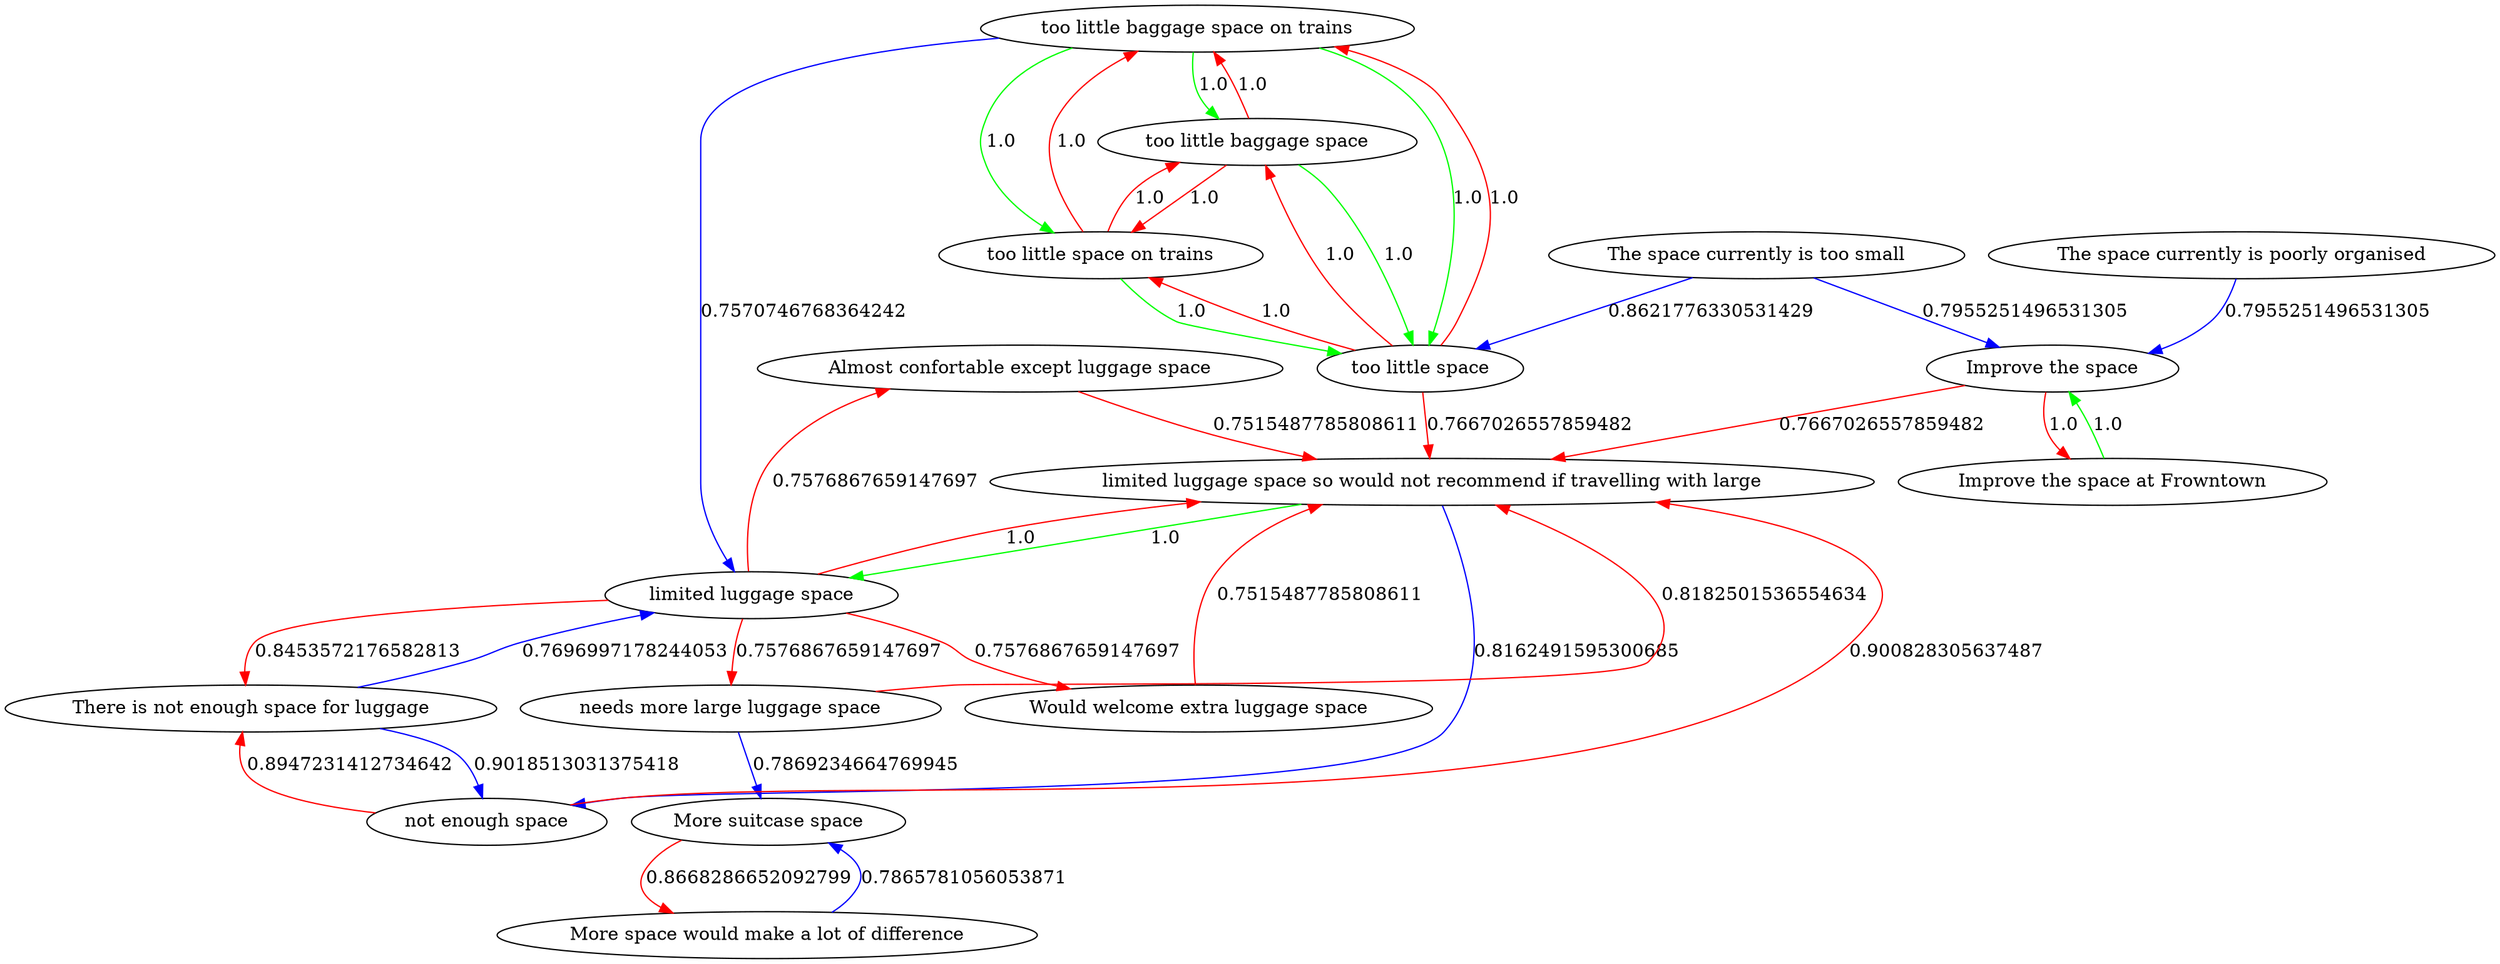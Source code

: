 digraph rawGraph {
"Almost confortable except luggage space";"Improve the space at Frowntown";"Improve the space";"More space would make a lot of difference";"More suitcase space";"The space currently is poorly organised";"The space currently is too small";"There is not enough space for luggage";"Would welcome extra luggage space";"limited luggage space so would not recommend if travelling with large";"limited luggage space";"needs more large luggage space";"not enough space";"too little baggage space on trains";"too little baggage space";"too little space";"too little space on trains";"Improve the space at Frowntown" -> "Improve the space" [label=1.0] [color=green]
"Improve the space" -> "Improve the space at Frowntown" [label=1.0] [color=red]
"More space would make a lot of difference" -> "More suitcase space" [label=0.7865781056053871] [color=blue]
"More suitcase space" -> "More space would make a lot of difference" [label=0.8668286652092799] [color=red]
"The space currently is poorly organised" -> "Improve the space" [label=0.7955251496531305] [color=blue]
"The space currently is too small" -> "Improve the space" [label=0.7955251496531305] [color=blue]
"limited luggage space so would not recommend if travelling with large" -> "limited luggage space" [label=1.0] [color=green]
"limited luggage space" -> "limited luggage space so would not recommend if travelling with large" [label=1.0] [color=red]
"Almost confortable except luggage space" -> "limited luggage space so would not recommend if travelling with large" [label=0.7515487785808611] [color=red]
"Improve the space" -> "limited luggage space so would not recommend if travelling with large" [label=0.7667026557859482] [color=red]
"There is not enough space for luggage" -> "limited luggage space" [label=0.7696997178244053] [color=blue]
"Would welcome extra luggage space" -> "limited luggage space so would not recommend if travelling with large" [label=0.7515487785808611] [color=red]
"limited luggage space" -> "Almost confortable except luggage space" [label=0.7576867659147697] [color=red]
"limited luggage space" -> "There is not enough space for luggage" [label=0.8453572176582813] [color=red]
"limited luggage space" -> "Would welcome extra luggage space" [label=0.7576867659147697] [color=red]
"limited luggage space" -> "needs more large luggage space" [label=0.7576867659147697] [color=red]
"needs more large luggage space" -> "More suitcase space" [label=0.7869234664769945] [color=blue]
"needs more large luggage space" -> "limited luggage space so would not recommend if travelling with large" [label=0.8182501536554634] [color=red]
"There is not enough space for luggage" -> "not enough space" [label=0.9018513031375418] [color=blue]
"limited luggage space so would not recommend if travelling with large" -> "not enough space" [label=0.8162491595300685] [color=blue]
"not enough space" -> "There is not enough space for luggage" [label=0.8947231412734642] [color=red]
"not enough space" -> "limited luggage space so would not recommend if travelling with large" [label=0.900828305637487] [color=red]
"too little baggage space on trains" -> "too little baggage space" [label=1.0] [color=green]
"too little baggage space" -> "too little space" [label=1.0] [color=green]
"too little baggage space on trains" -> "too little space on trains" [label=1.0] [color=green]
"too little space on trains" -> "too little space" [label=1.0] [color=green]
"too little baggage space on trains" -> "too little space" [label=1.0] [color=green]
"too little baggage space" -> "too little baggage space on trains" [label=1.0] [color=red]
"too little baggage space" -> "too little space on trains" [label=1.0] [color=red]
"too little space" -> "too little baggage space on trains" [label=1.0] [color=red]
"too little space" -> "too little baggage space" [label=1.0] [color=red]
"too little space" -> "too little space on trains" [label=1.0] [color=red]
"too little space on trains" -> "too little baggage space on trains" [label=1.0] [color=red]
"too little space on trains" -> "too little baggage space" [label=1.0] [color=red]
"The space currently is too small" -> "too little space" [label=0.8621776330531429] [color=blue]
"too little baggage space on trains" -> "limited luggage space" [label=0.7570746768364242] [color=blue]
"too little space" -> "limited luggage space so would not recommend if travelling with large" [label=0.7667026557859482] [color=red]
}